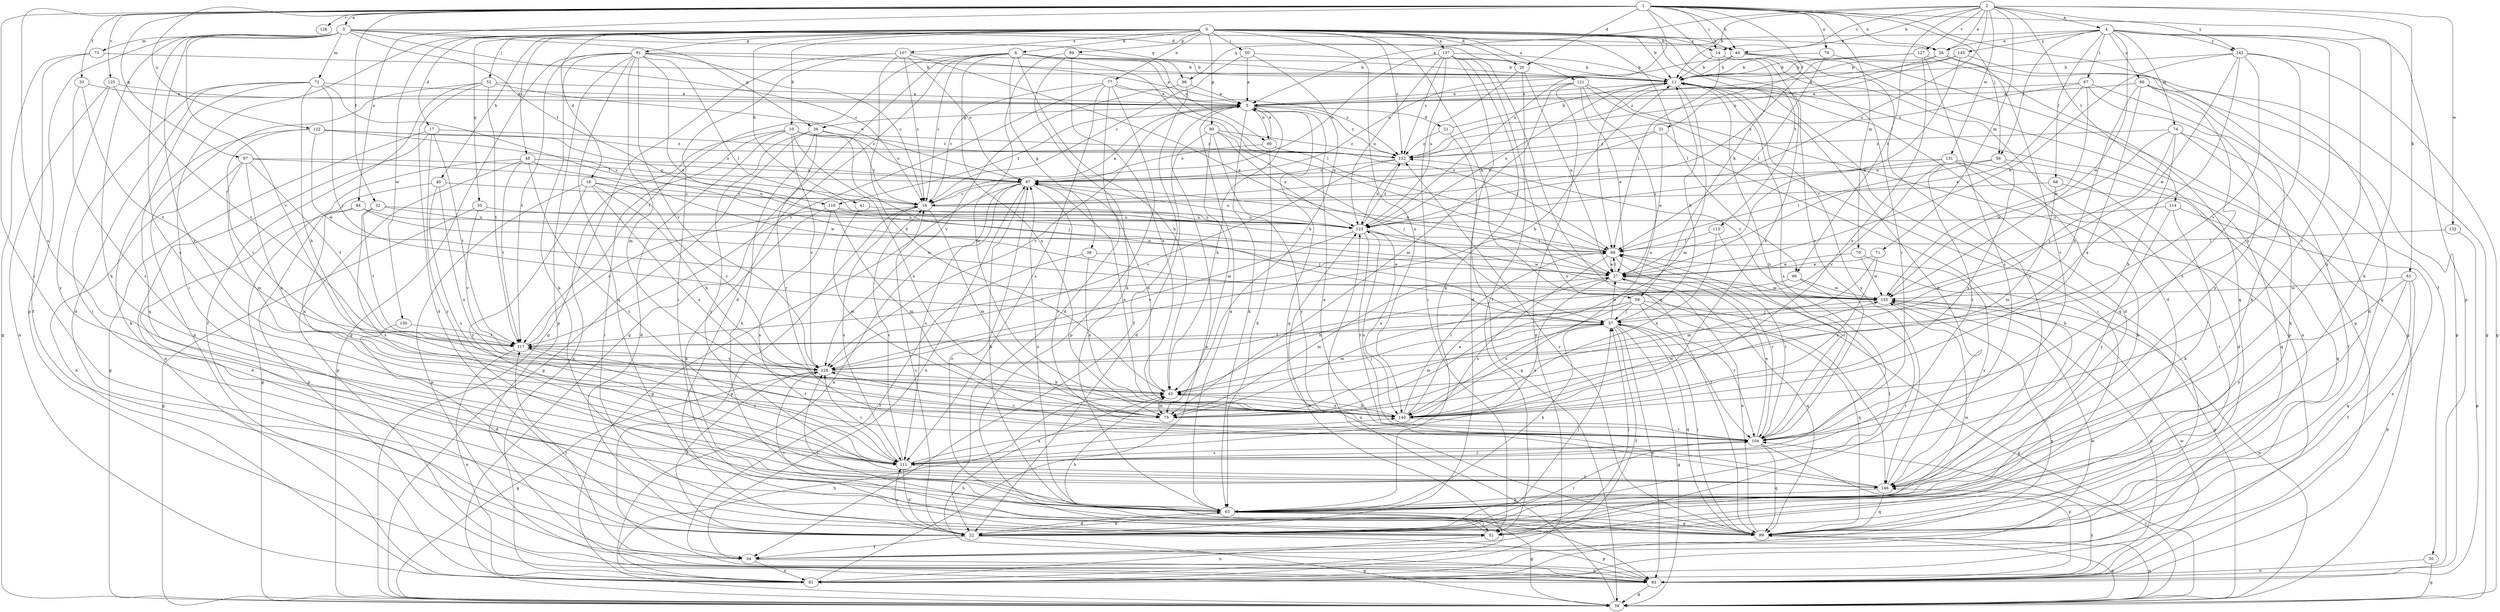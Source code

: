 strict digraph  {
0;
1;
2;
3;
4;
5;
8;
10;
11;
14;
16;
17;
18;
20;
21;
22;
26;
27;
30;
31;
32;
33;
34;
35;
36;
38;
39;
40;
41;
44;
45;
48;
50;
51;
52;
56;
57;
59;
61;
63;
66;
67;
68;
69;
70;
71;
72;
73;
74;
75;
77;
79;
80;
81;
84;
86;
87;
89;
90;
91;
93;
97;
98;
99;
104;
107;
111;
113;
114;
116;
117;
121;
122;
123;
125;
126;
127;
128;
130;
131;
132;
135;
137;
140;
142;
145;
146;
152;
0 -> 8  [label=b];
0 -> 10  [label=b];
0 -> 11  [label=b];
0 -> 14  [label=c];
0 -> 17  [label=d];
0 -> 18  [label=d];
0 -> 20  [label=d];
0 -> 26  [label=e];
0 -> 35  [label=g];
0 -> 40  [label=h];
0 -> 41  [label=h];
0 -> 44  [label=h];
0 -> 48  [label=i];
0 -> 50  [label=i];
0 -> 51  [label=i];
0 -> 52  [label=j];
0 -> 59  [label=k];
0 -> 66  [label=l];
0 -> 77  [label=n];
0 -> 89  [label=p];
0 -> 90  [label=p];
0 -> 91  [label=p];
0 -> 104  [label=r];
0 -> 107  [label=s];
0 -> 113  [label=t];
0 -> 121  [label=u];
0 -> 130  [label=w];
0 -> 137  [label=x];
0 -> 140  [label=x];
0 -> 152  [label=z];
1 -> 3  [label=a];
1 -> 14  [label=c];
1 -> 20  [label=d];
1 -> 26  [label=e];
1 -> 30  [label=f];
1 -> 31  [label=f];
1 -> 32  [label=f];
1 -> 33  [label=f];
1 -> 44  [label=h];
1 -> 51  [label=i];
1 -> 56  [label=j];
1 -> 59  [label=k];
1 -> 70  [label=m];
1 -> 79  [label=n];
1 -> 84  [label=o];
1 -> 93  [label=p];
1 -> 97  [label=q];
1 -> 111  [label=s];
1 -> 122  [label=u];
1 -> 123  [label=u];
1 -> 125  [label=v];
1 -> 126  [label=v];
2 -> 4  [label=a];
2 -> 5  [label=a];
2 -> 11  [label=b];
2 -> 14  [label=c];
2 -> 26  [label=e];
2 -> 44  [label=h];
2 -> 61  [label=k];
2 -> 66  [label=l];
2 -> 71  [label=m];
2 -> 114  [label=t];
2 -> 123  [label=u];
2 -> 127  [label=v];
2 -> 131  [label=w];
2 -> 132  [label=w];
2 -> 142  [label=y];
3 -> 16  [label=c];
3 -> 20  [label=d];
3 -> 36  [label=g];
3 -> 44  [label=h];
3 -> 63  [label=k];
3 -> 72  [label=m];
3 -> 73  [label=m];
3 -> 93  [label=p];
3 -> 98  [label=q];
3 -> 104  [label=r];
3 -> 111  [label=s];
3 -> 116  [label=t];
3 -> 128  [label=v];
4 -> 26  [label=e];
4 -> 56  [label=j];
4 -> 63  [label=k];
4 -> 67  [label=l];
4 -> 68  [label=l];
4 -> 74  [label=m];
4 -> 86  [label=o];
4 -> 98  [label=q];
4 -> 104  [label=r];
4 -> 135  [label=w];
4 -> 142  [label=y];
4 -> 145  [label=y];
4 -> 146  [label=y];
5 -> 21  [label=d];
5 -> 36  [label=g];
5 -> 45  [label=h];
5 -> 63  [label=k];
5 -> 80  [label=n];
5 -> 99  [label=q];
5 -> 116  [label=t];
5 -> 128  [label=v];
5 -> 152  [label=z];
8 -> 11  [label=b];
8 -> 16  [label=c];
8 -> 22  [label=d];
8 -> 27  [label=e];
8 -> 38  [label=g];
8 -> 39  [label=g];
8 -> 45  [label=h];
8 -> 69  [label=l];
8 -> 80  [label=n];
8 -> 117  [label=t];
8 -> 140  [label=x];
10 -> 22  [label=d];
10 -> 51  [label=i];
10 -> 57  [label=j];
10 -> 81  [label=n];
10 -> 87  [label=o];
10 -> 128  [label=v];
10 -> 140  [label=x];
10 -> 152  [label=z];
11 -> 5  [label=a];
11 -> 22  [label=d];
11 -> 51  [label=i];
11 -> 69  [label=l];
11 -> 75  [label=m];
11 -> 81  [label=n];
11 -> 111  [label=s];
11 -> 123  [label=u];
11 -> 146  [label=y];
14 -> 11  [label=b];
14 -> 22  [label=d];
14 -> 69  [label=l];
14 -> 140  [label=x];
16 -> 5  [label=a];
16 -> 75  [label=m];
16 -> 93  [label=p];
16 -> 111  [label=s];
16 -> 123  [label=u];
17 -> 39  [label=g];
17 -> 81  [label=n];
17 -> 117  [label=t];
17 -> 146  [label=y];
17 -> 152  [label=z];
18 -> 16  [label=c];
18 -> 45  [label=h];
18 -> 93  [label=p];
18 -> 128  [label=v];
18 -> 140  [label=x];
18 -> 146  [label=y];
20 -> 27  [label=e];
20 -> 51  [label=i];
20 -> 123  [label=u];
21 -> 11  [label=b];
21 -> 39  [label=g];
21 -> 152  [label=z];
22 -> 16  [label=c];
22 -> 34  [label=f];
22 -> 39  [label=g];
22 -> 57  [label=j];
22 -> 63  [label=k];
22 -> 69  [label=l];
22 -> 93  [label=p];
22 -> 104  [label=r];
22 -> 111  [label=s];
22 -> 135  [label=w];
26 -> 11  [label=b];
26 -> 39  [label=g];
26 -> 104  [label=r];
26 -> 152  [label=z];
27 -> 69  [label=l];
27 -> 75  [label=m];
27 -> 99  [label=q];
27 -> 111  [label=s];
27 -> 135  [label=w];
30 -> 39  [label=g];
30 -> 81  [label=n];
31 -> 16  [label=c];
31 -> 27  [label=e];
31 -> 63  [label=k];
31 -> 152  [label=z];
32 -> 27  [label=e];
32 -> 111  [label=s];
32 -> 117  [label=t];
32 -> 123  [label=u];
33 -> 5  [label=a];
33 -> 111  [label=s];
33 -> 117  [label=t];
34 -> 81  [label=n];
34 -> 87  [label=o];
34 -> 93  [label=p];
34 -> 117  [label=t];
35 -> 39  [label=g];
35 -> 123  [label=u];
35 -> 128  [label=v];
36 -> 16  [label=c];
36 -> 39  [label=g];
36 -> 63  [label=k];
36 -> 104  [label=r];
36 -> 146  [label=y];
36 -> 152  [label=z];
38 -> 27  [label=e];
38 -> 34  [label=f];
38 -> 140  [label=x];
39 -> 99  [label=q];
39 -> 104  [label=r];
39 -> 123  [label=u];
39 -> 135  [label=w];
40 -> 16  [label=c];
40 -> 93  [label=p];
40 -> 111  [label=s];
40 -> 140  [label=x];
41 -> 75  [label=m];
41 -> 123  [label=u];
44 -> 11  [label=b];
44 -> 39  [label=g];
44 -> 87  [label=o];
44 -> 104  [label=r];
44 -> 146  [label=y];
45 -> 57  [label=j];
45 -> 75  [label=m];
45 -> 87  [label=o];
45 -> 140  [label=x];
48 -> 39  [label=g];
48 -> 87  [label=o];
48 -> 93  [label=p];
48 -> 111  [label=s];
48 -> 117  [label=t];
48 -> 135  [label=w];
50 -> 5  [label=a];
50 -> 11  [label=b];
50 -> 16  [label=c];
50 -> 45  [label=h];
51 -> 57  [label=j];
51 -> 81  [label=n];
51 -> 128  [label=v];
52 -> 5  [label=a];
52 -> 22  [label=d];
52 -> 34  [label=f];
52 -> 81  [label=n];
52 -> 87  [label=o];
52 -> 117  [label=t];
56 -> 69  [label=l];
56 -> 87  [label=o];
56 -> 99  [label=q];
56 -> 140  [label=x];
57 -> 11  [label=b];
57 -> 27  [label=e];
57 -> 34  [label=f];
57 -> 39  [label=g];
57 -> 63  [label=k];
57 -> 75  [label=m];
57 -> 93  [label=p];
57 -> 99  [label=q];
57 -> 104  [label=r];
57 -> 117  [label=t];
59 -> 39  [label=g];
59 -> 57  [label=j];
59 -> 75  [label=m];
59 -> 99  [label=q];
59 -> 104  [label=r];
59 -> 140  [label=x];
61 -> 34  [label=f];
61 -> 93  [label=p];
61 -> 99  [label=q];
61 -> 135  [label=w];
61 -> 146  [label=y];
63 -> 5  [label=a];
63 -> 22  [label=d];
63 -> 39  [label=g];
63 -> 51  [label=i];
63 -> 87  [label=o];
63 -> 99  [label=q];
66 -> 45  [label=h];
66 -> 51  [label=i];
66 -> 135  [label=w];
67 -> 5  [label=a];
67 -> 22  [label=d];
67 -> 27  [label=e];
67 -> 135  [label=w];
67 -> 146  [label=y];
67 -> 152  [label=z];
68 -> 16  [label=c];
68 -> 75  [label=m];
68 -> 99  [label=q];
69 -> 27  [label=e];
69 -> 39  [label=g];
69 -> 87  [label=o];
69 -> 104  [label=r];
69 -> 111  [label=s];
70 -> 27  [label=e];
70 -> 135  [label=w];
70 -> 146  [label=y];
71 -> 27  [label=e];
71 -> 75  [label=m];
71 -> 140  [label=x];
72 -> 5  [label=a];
72 -> 22  [label=d];
72 -> 45  [label=h];
72 -> 51  [label=i];
72 -> 57  [label=j];
72 -> 69  [label=l];
72 -> 99  [label=q];
73 -> 11  [label=b];
73 -> 34  [label=f];
73 -> 39  [label=g];
74 -> 34  [label=f];
74 -> 45  [label=h];
74 -> 63  [label=k];
74 -> 117  [label=t];
74 -> 135  [label=w];
74 -> 152  [label=z];
77 -> 5  [label=a];
77 -> 16  [label=c];
77 -> 22  [label=d];
77 -> 93  [label=p];
77 -> 111  [label=s];
77 -> 117  [label=t];
77 -> 152  [label=z];
79 -> 11  [label=b];
79 -> 69  [label=l];
79 -> 93  [label=p];
80 -> 5  [label=a];
80 -> 63  [label=k];
80 -> 69  [label=l];
80 -> 87  [label=o];
81 -> 5  [label=a];
81 -> 45  [label=h];
81 -> 123  [label=u];
81 -> 135  [label=w];
84 -> 22  [label=d];
84 -> 123  [label=u];
84 -> 135  [label=w];
84 -> 140  [label=x];
86 -> 5  [label=a];
86 -> 45  [label=h];
86 -> 63  [label=k];
86 -> 93  [label=p];
86 -> 111  [label=s];
86 -> 140  [label=x];
87 -> 16  [label=c];
87 -> 39  [label=g];
87 -> 63  [label=k];
87 -> 81  [label=n];
87 -> 104  [label=r];
87 -> 111  [label=s];
87 -> 140  [label=x];
89 -> 11  [label=b];
89 -> 63  [label=k];
89 -> 75  [label=m];
89 -> 140  [label=x];
90 -> 22  [label=d];
90 -> 57  [label=j];
90 -> 75  [label=m];
90 -> 123  [label=u];
90 -> 146  [label=y];
90 -> 152  [label=z];
91 -> 5  [label=a];
91 -> 11  [label=b];
91 -> 16  [label=c];
91 -> 27  [label=e];
91 -> 39  [label=g];
91 -> 63  [label=k];
91 -> 69  [label=l];
91 -> 75  [label=m];
91 -> 93  [label=p];
91 -> 99  [label=q];
91 -> 117  [label=t];
91 -> 128  [label=v];
93 -> 39  [label=g];
93 -> 45  [label=h];
93 -> 135  [label=w];
93 -> 146  [label=y];
97 -> 75  [label=m];
97 -> 81  [label=n];
97 -> 87  [label=o];
97 -> 117  [label=t];
97 -> 123  [label=u];
97 -> 140  [label=x];
98 -> 5  [label=a];
98 -> 34  [label=f];
98 -> 128  [label=v];
99 -> 27  [label=e];
99 -> 39  [label=g];
99 -> 45  [label=h];
99 -> 57  [label=j];
99 -> 87  [label=o];
99 -> 128  [label=v];
99 -> 152  [label=z];
104 -> 11  [label=b];
104 -> 27  [label=e];
104 -> 69  [label=l];
104 -> 93  [label=p];
104 -> 99  [label=q];
104 -> 111  [label=s];
104 -> 117  [label=t];
104 -> 123  [label=u];
104 -> 128  [label=v];
107 -> 11  [label=b];
107 -> 16  [label=c];
107 -> 27  [label=e];
107 -> 39  [label=g];
107 -> 45  [label=h];
107 -> 51  [label=i];
107 -> 87  [label=o];
111 -> 16  [label=c];
111 -> 22  [label=d];
111 -> 104  [label=r];
111 -> 128  [label=v];
111 -> 140  [label=x];
111 -> 146  [label=y];
113 -> 69  [label=l];
113 -> 104  [label=r];
113 -> 140  [label=x];
114 -> 63  [label=k];
114 -> 81  [label=n];
114 -> 123  [label=u];
114 -> 146  [label=y];
116 -> 57  [label=j];
116 -> 63  [label=k];
116 -> 75  [label=m];
116 -> 111  [label=s];
116 -> 123  [label=u];
117 -> 16  [label=c];
117 -> 69  [label=l];
117 -> 81  [label=n];
117 -> 111  [label=s];
117 -> 128  [label=v];
121 -> 5  [label=a];
121 -> 27  [label=e];
121 -> 75  [label=m];
121 -> 81  [label=n];
121 -> 93  [label=p];
121 -> 99  [label=q];
121 -> 140  [label=x];
122 -> 16  [label=c];
122 -> 63  [label=k];
122 -> 87  [label=o];
122 -> 128  [label=v];
122 -> 135  [label=w];
122 -> 152  [label=z];
123 -> 69  [label=l];
123 -> 87  [label=o];
123 -> 104  [label=r];
123 -> 128  [label=v];
123 -> 135  [label=w];
123 -> 140  [label=x];
123 -> 152  [label=z];
125 -> 5  [label=a];
125 -> 81  [label=n];
125 -> 117  [label=t];
125 -> 146  [label=y];
127 -> 11  [label=b];
127 -> 16  [label=c];
127 -> 99  [label=q];
127 -> 111  [label=s];
127 -> 140  [label=x];
128 -> 11  [label=b];
128 -> 22  [label=d];
128 -> 39  [label=g];
128 -> 45  [label=h];
130 -> 22  [label=d];
130 -> 117  [label=t];
131 -> 22  [label=d];
131 -> 51  [label=i];
131 -> 63  [label=k];
131 -> 87  [label=o];
131 -> 104  [label=r];
131 -> 123  [label=u];
131 -> 128  [label=v];
132 -> 69  [label=l];
132 -> 93  [label=p];
135 -> 57  [label=j];
135 -> 81  [label=n];
135 -> 93  [label=p];
135 -> 152  [label=z];
137 -> 11  [label=b];
137 -> 22  [label=d];
137 -> 51  [label=i];
137 -> 63  [label=k];
137 -> 87  [label=o];
137 -> 99  [label=q];
137 -> 123  [label=u];
137 -> 146  [label=y];
137 -> 152  [label=z];
140 -> 27  [label=e];
140 -> 45  [label=h];
140 -> 69  [label=l];
140 -> 104  [label=r];
140 -> 135  [label=w];
142 -> 11  [label=b];
142 -> 27  [label=e];
142 -> 39  [label=g];
142 -> 57  [label=j];
142 -> 128  [label=v];
142 -> 135  [label=w];
142 -> 140  [label=x];
145 -> 5  [label=a];
145 -> 11  [label=b];
145 -> 27  [label=e];
145 -> 99  [label=q];
145 -> 152  [label=z];
146 -> 5  [label=a];
146 -> 11  [label=b];
146 -> 63  [label=k];
146 -> 99  [label=q];
152 -> 87  [label=o];
152 -> 123  [label=u];
152 -> 128  [label=v];
}
